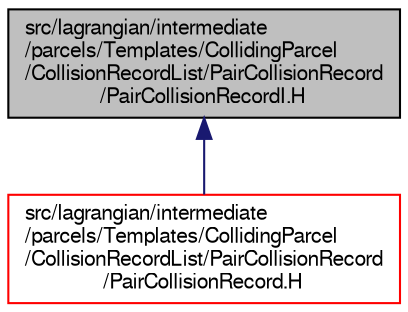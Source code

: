digraph "src/lagrangian/intermediate/parcels/Templates/CollidingParcel/CollisionRecordList/PairCollisionRecord/PairCollisionRecordI.H"
{
  bgcolor="transparent";
  edge [fontname="FreeSans",fontsize="10",labelfontname="FreeSans",labelfontsize="10"];
  node [fontname="FreeSans",fontsize="10",shape=record];
  Node1 [label="src/lagrangian/intermediate\l/parcels/Templates/CollidingParcel\l/CollisionRecordList/PairCollisionRecord\l/PairCollisionRecordI.H",height=0.2,width=0.4,color="black", fillcolor="grey75", style="filled", fontcolor="black"];
  Node1 -> Node2 [dir="back",color="midnightblue",fontsize="10",style="solid",fontname="FreeSans"];
  Node2 [label="src/lagrangian/intermediate\l/parcels/Templates/CollidingParcel\l/CollisionRecordList/PairCollisionRecord\l/PairCollisionRecord.H",height=0.2,width=0.4,color="red",URL="$a05417.html"];
}
